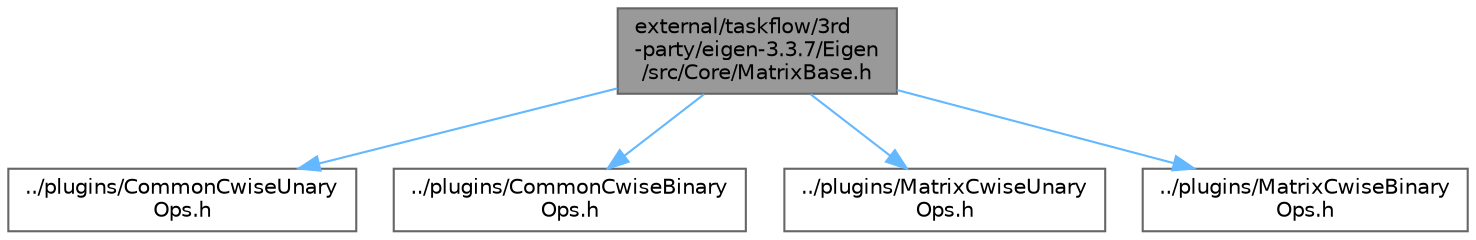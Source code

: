 digraph "external/taskflow/3rd-party/eigen-3.3.7/Eigen/src/Core/MatrixBase.h"
{
 // LATEX_PDF_SIZE
  bgcolor="transparent";
  edge [fontname=Helvetica,fontsize=10,labelfontname=Helvetica,labelfontsize=10];
  node [fontname=Helvetica,fontsize=10,shape=box,height=0.2,width=0.4];
  Node1 [id="Node000001",label="external/taskflow/3rd\l-party/eigen-3.3.7/Eigen\l/src/Core/MatrixBase.h",height=0.2,width=0.4,color="gray40", fillcolor="grey60", style="filled", fontcolor="black",tooltip=" "];
  Node1 -> Node2 [id="edge1_Node000001_Node000002",color="steelblue1",style="solid",tooltip=" "];
  Node2 [id="Node000002",label="../plugins/CommonCwiseUnary\lOps.h",height=0.2,width=0.4,color="grey40", fillcolor="white", style="filled",URL="$_common_cwise_unary_ops_8h.html",tooltip=" "];
  Node1 -> Node3 [id="edge2_Node000001_Node000003",color="steelblue1",style="solid",tooltip=" "];
  Node3 [id="Node000003",label="../plugins/CommonCwiseBinary\lOps.h",height=0.2,width=0.4,color="grey40", fillcolor="white", style="filled",URL="$_common_cwise_binary_ops_8h.html",tooltip=" "];
  Node1 -> Node4 [id="edge3_Node000001_Node000004",color="steelblue1",style="solid",tooltip=" "];
  Node4 [id="Node000004",label="../plugins/MatrixCwiseUnary\lOps.h",height=0.2,width=0.4,color="grey40", fillcolor="white", style="filled",URL="$_matrix_cwise_unary_ops_8h.html",tooltip=" "];
  Node1 -> Node5 [id="edge4_Node000001_Node000005",color="steelblue1",style="solid",tooltip=" "];
  Node5 [id="Node000005",label="../plugins/MatrixCwiseBinary\lOps.h",height=0.2,width=0.4,color="grey40", fillcolor="white", style="filled",URL="$_matrix_cwise_binary_ops_8h.html",tooltip=" "];
}
